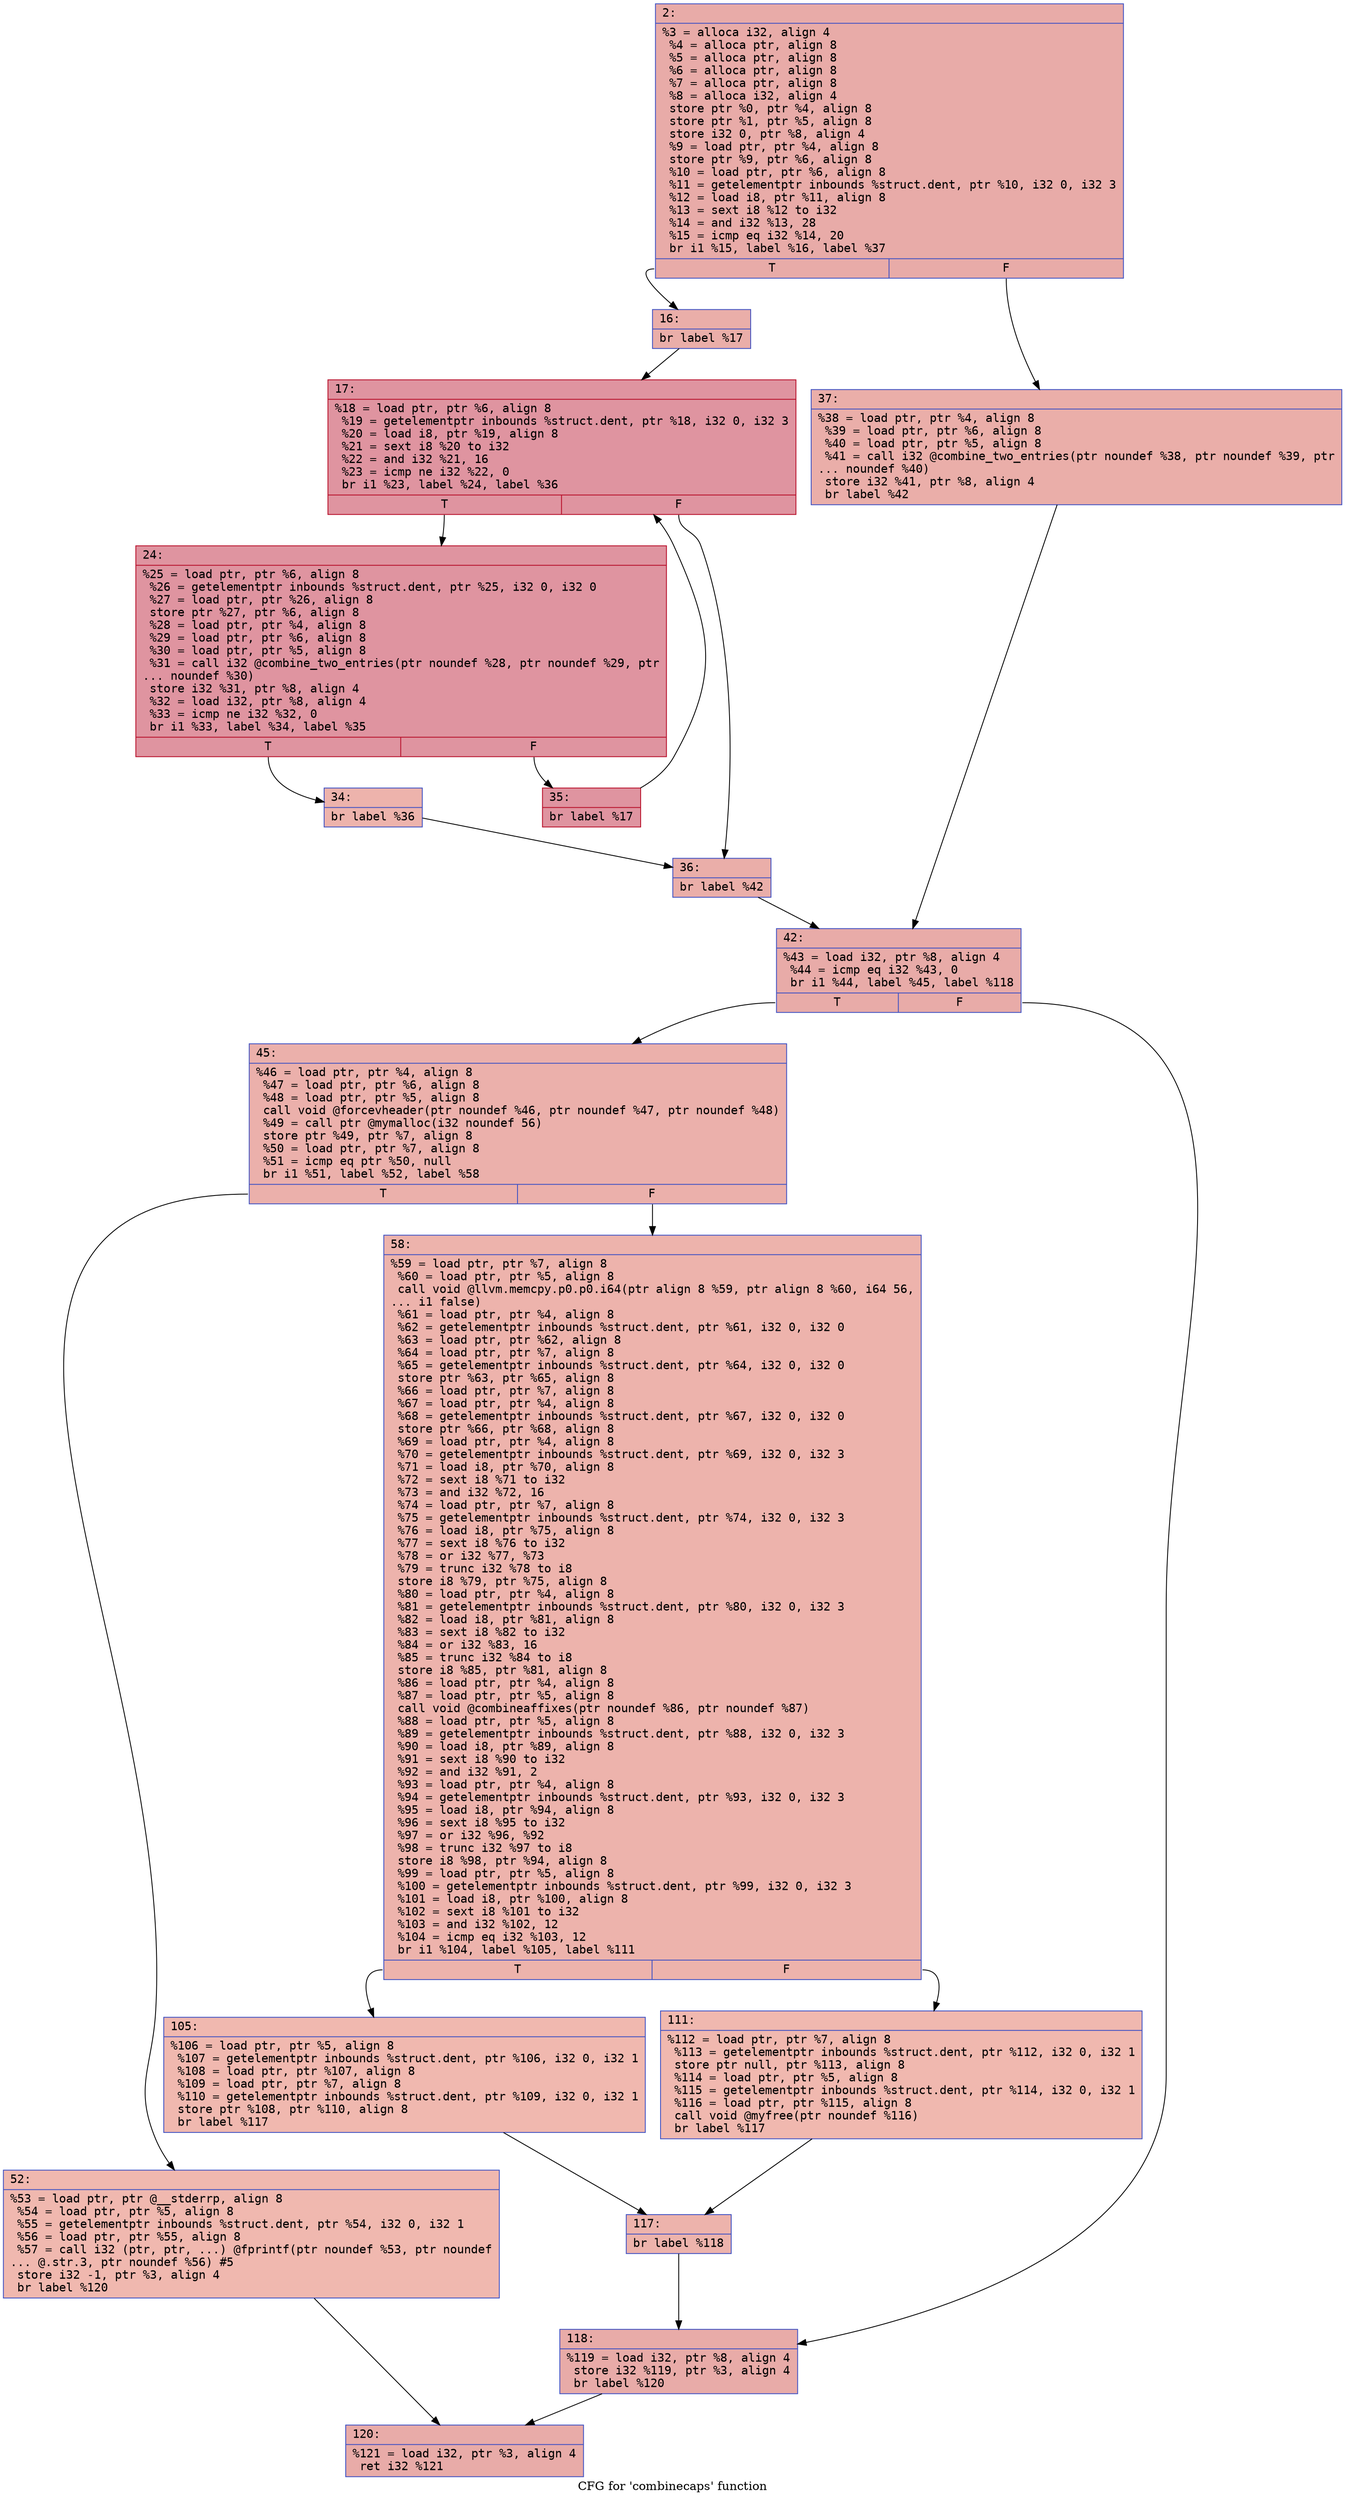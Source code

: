 digraph "CFG for 'combinecaps' function" {
	label="CFG for 'combinecaps' function";

	Node0x6000000d0550 [shape=record,color="#3d50c3ff", style=filled, fillcolor="#cc403a70" fontname="Courier",label="{2:\l|  %3 = alloca i32, align 4\l  %4 = alloca ptr, align 8\l  %5 = alloca ptr, align 8\l  %6 = alloca ptr, align 8\l  %7 = alloca ptr, align 8\l  %8 = alloca i32, align 4\l  store ptr %0, ptr %4, align 8\l  store ptr %1, ptr %5, align 8\l  store i32 0, ptr %8, align 4\l  %9 = load ptr, ptr %4, align 8\l  store ptr %9, ptr %6, align 8\l  %10 = load ptr, ptr %6, align 8\l  %11 = getelementptr inbounds %struct.dent, ptr %10, i32 0, i32 3\l  %12 = load i8, ptr %11, align 8\l  %13 = sext i8 %12 to i32\l  %14 = and i32 %13, 28\l  %15 = icmp eq i32 %14, 20\l  br i1 %15, label %16, label %37\l|{<s0>T|<s1>F}}"];
	Node0x6000000d0550:s0 -> Node0x6000000d0870[tooltip="2 -> 16\nProbability 50.00%" ];
	Node0x6000000d0550:s1 -> Node0x6000000d0a50[tooltip="2 -> 37\nProbability 50.00%" ];
	Node0x6000000d0870 [shape=record,color="#3d50c3ff", style=filled, fillcolor="#d0473d70" fontname="Courier",label="{16:\l|  br label %17\l}"];
	Node0x6000000d0870 -> Node0x6000000d08c0[tooltip="16 -> 17\nProbability 100.00%" ];
	Node0x6000000d08c0 [shape=record,color="#b70d28ff", style=filled, fillcolor="#b70d2870" fontname="Courier",label="{17:\l|  %18 = load ptr, ptr %6, align 8\l  %19 = getelementptr inbounds %struct.dent, ptr %18, i32 0, i32 3\l  %20 = load i8, ptr %19, align 8\l  %21 = sext i8 %20 to i32\l  %22 = and i32 %21, 16\l  %23 = icmp ne i32 %22, 0\l  br i1 %23, label %24, label %36\l|{<s0>T|<s1>F}}"];
	Node0x6000000d08c0:s0 -> Node0x6000000d0910[tooltip="17 -> 24\nProbability 96.88%" ];
	Node0x6000000d08c0:s1 -> Node0x6000000d0a00[tooltip="17 -> 36\nProbability 3.12%" ];
	Node0x6000000d0910 [shape=record,color="#b70d28ff", style=filled, fillcolor="#b70d2870" fontname="Courier",label="{24:\l|  %25 = load ptr, ptr %6, align 8\l  %26 = getelementptr inbounds %struct.dent, ptr %25, i32 0, i32 0\l  %27 = load ptr, ptr %26, align 8\l  store ptr %27, ptr %6, align 8\l  %28 = load ptr, ptr %4, align 8\l  %29 = load ptr, ptr %6, align 8\l  %30 = load ptr, ptr %5, align 8\l  %31 = call i32 @combine_two_entries(ptr noundef %28, ptr noundef %29, ptr\l... noundef %30)\l  store i32 %31, ptr %8, align 4\l  %32 = load i32, ptr %8, align 4\l  %33 = icmp ne i32 %32, 0\l  br i1 %33, label %34, label %35\l|{<s0>T|<s1>F}}"];
	Node0x6000000d0910:s0 -> Node0x6000000d0960[tooltip="24 -> 34\nProbability 3.12%" ];
	Node0x6000000d0910:s1 -> Node0x6000000d09b0[tooltip="24 -> 35\nProbability 96.88%" ];
	Node0x6000000d0960 [shape=record,color="#3d50c3ff", style=filled, fillcolor="#d6524470" fontname="Courier",label="{34:\l|  br label %36\l}"];
	Node0x6000000d0960 -> Node0x6000000d0a00[tooltip="34 -> 36\nProbability 100.00%" ];
	Node0x6000000d09b0 [shape=record,color="#b70d28ff", style=filled, fillcolor="#b70d2870" fontname="Courier",label="{35:\l|  br label %17\l}"];
	Node0x6000000d09b0 -> Node0x6000000d08c0[tooltip="35 -> 17\nProbability 100.00%" ];
	Node0x6000000d0a00 [shape=record,color="#3d50c3ff", style=filled, fillcolor="#d0473d70" fontname="Courier",label="{36:\l|  br label %42\l}"];
	Node0x6000000d0a00 -> Node0x6000000d0aa0[tooltip="36 -> 42\nProbability 100.00%" ];
	Node0x6000000d0a50 [shape=record,color="#3d50c3ff", style=filled, fillcolor="#d0473d70" fontname="Courier",label="{37:\l|  %38 = load ptr, ptr %4, align 8\l  %39 = load ptr, ptr %6, align 8\l  %40 = load ptr, ptr %5, align 8\l  %41 = call i32 @combine_two_entries(ptr noundef %38, ptr noundef %39, ptr\l... noundef %40)\l  store i32 %41, ptr %8, align 4\l  br label %42\l}"];
	Node0x6000000d0a50 -> Node0x6000000d0aa0[tooltip="37 -> 42\nProbability 100.00%" ];
	Node0x6000000d0aa0 [shape=record,color="#3d50c3ff", style=filled, fillcolor="#cc403a70" fontname="Courier",label="{42:\l|  %43 = load i32, ptr %8, align 4\l  %44 = icmp eq i32 %43, 0\l  br i1 %44, label %45, label %118\l|{<s0>T|<s1>F}}"];
	Node0x6000000d0aa0:s0 -> Node0x6000000d0af0[tooltip="42 -> 45\nProbability 37.50%" ];
	Node0x6000000d0aa0:s1 -> Node0x6000000d0cd0[tooltip="42 -> 118\nProbability 62.50%" ];
	Node0x6000000d0af0 [shape=record,color="#3d50c3ff", style=filled, fillcolor="#d24b4070" fontname="Courier",label="{45:\l|  %46 = load ptr, ptr %4, align 8\l  %47 = load ptr, ptr %6, align 8\l  %48 = load ptr, ptr %5, align 8\l  call void @forcevheader(ptr noundef %46, ptr noundef %47, ptr noundef %48)\l  %49 = call ptr @mymalloc(i32 noundef 56)\l  store ptr %49, ptr %7, align 8\l  %50 = load ptr, ptr %7, align 8\l  %51 = icmp eq ptr %50, null\l  br i1 %51, label %52, label %58\l|{<s0>T|<s1>F}}"];
	Node0x6000000d0af0:s0 -> Node0x6000000d0b40[tooltip="45 -> 52\nProbability 37.50%" ];
	Node0x6000000d0af0:s1 -> Node0x6000000d0b90[tooltip="45 -> 58\nProbability 62.50%" ];
	Node0x6000000d0b40 [shape=record,color="#3d50c3ff", style=filled, fillcolor="#dc5d4a70" fontname="Courier",label="{52:\l|  %53 = load ptr, ptr @__stderrp, align 8\l  %54 = load ptr, ptr %5, align 8\l  %55 = getelementptr inbounds %struct.dent, ptr %54, i32 0, i32 1\l  %56 = load ptr, ptr %55, align 8\l  %57 = call i32 (ptr, ptr, ...) @fprintf(ptr noundef %53, ptr noundef\l... @.str.3, ptr noundef %56) #5\l  store i32 -1, ptr %3, align 4\l  br label %120\l}"];
	Node0x6000000d0b40 -> Node0x6000000d0d20[tooltip="52 -> 120\nProbability 100.00%" ];
	Node0x6000000d0b90 [shape=record,color="#3d50c3ff", style=filled, fillcolor="#d6524470" fontname="Courier",label="{58:\l|  %59 = load ptr, ptr %7, align 8\l  %60 = load ptr, ptr %5, align 8\l  call void @llvm.memcpy.p0.p0.i64(ptr align 8 %59, ptr align 8 %60, i64 56,\l... i1 false)\l  %61 = load ptr, ptr %4, align 8\l  %62 = getelementptr inbounds %struct.dent, ptr %61, i32 0, i32 0\l  %63 = load ptr, ptr %62, align 8\l  %64 = load ptr, ptr %7, align 8\l  %65 = getelementptr inbounds %struct.dent, ptr %64, i32 0, i32 0\l  store ptr %63, ptr %65, align 8\l  %66 = load ptr, ptr %7, align 8\l  %67 = load ptr, ptr %4, align 8\l  %68 = getelementptr inbounds %struct.dent, ptr %67, i32 0, i32 0\l  store ptr %66, ptr %68, align 8\l  %69 = load ptr, ptr %4, align 8\l  %70 = getelementptr inbounds %struct.dent, ptr %69, i32 0, i32 3\l  %71 = load i8, ptr %70, align 8\l  %72 = sext i8 %71 to i32\l  %73 = and i32 %72, 16\l  %74 = load ptr, ptr %7, align 8\l  %75 = getelementptr inbounds %struct.dent, ptr %74, i32 0, i32 3\l  %76 = load i8, ptr %75, align 8\l  %77 = sext i8 %76 to i32\l  %78 = or i32 %77, %73\l  %79 = trunc i32 %78 to i8\l  store i8 %79, ptr %75, align 8\l  %80 = load ptr, ptr %4, align 8\l  %81 = getelementptr inbounds %struct.dent, ptr %80, i32 0, i32 3\l  %82 = load i8, ptr %81, align 8\l  %83 = sext i8 %82 to i32\l  %84 = or i32 %83, 16\l  %85 = trunc i32 %84 to i8\l  store i8 %85, ptr %81, align 8\l  %86 = load ptr, ptr %4, align 8\l  %87 = load ptr, ptr %5, align 8\l  call void @combineaffixes(ptr noundef %86, ptr noundef %87)\l  %88 = load ptr, ptr %5, align 8\l  %89 = getelementptr inbounds %struct.dent, ptr %88, i32 0, i32 3\l  %90 = load i8, ptr %89, align 8\l  %91 = sext i8 %90 to i32\l  %92 = and i32 %91, 2\l  %93 = load ptr, ptr %4, align 8\l  %94 = getelementptr inbounds %struct.dent, ptr %93, i32 0, i32 3\l  %95 = load i8, ptr %94, align 8\l  %96 = sext i8 %95 to i32\l  %97 = or i32 %96, %92\l  %98 = trunc i32 %97 to i8\l  store i8 %98, ptr %94, align 8\l  %99 = load ptr, ptr %5, align 8\l  %100 = getelementptr inbounds %struct.dent, ptr %99, i32 0, i32 3\l  %101 = load i8, ptr %100, align 8\l  %102 = sext i8 %101 to i32\l  %103 = and i32 %102, 12\l  %104 = icmp eq i32 %103, 12\l  br i1 %104, label %105, label %111\l|{<s0>T|<s1>F}}"];
	Node0x6000000d0b90:s0 -> Node0x6000000d0be0[tooltip="58 -> 105\nProbability 50.00%" ];
	Node0x6000000d0b90:s1 -> Node0x6000000d0c30[tooltip="58 -> 111\nProbability 50.00%" ];
	Node0x6000000d0be0 [shape=record,color="#3d50c3ff", style=filled, fillcolor="#dc5d4a70" fontname="Courier",label="{105:\l|  %106 = load ptr, ptr %5, align 8\l  %107 = getelementptr inbounds %struct.dent, ptr %106, i32 0, i32 1\l  %108 = load ptr, ptr %107, align 8\l  %109 = load ptr, ptr %7, align 8\l  %110 = getelementptr inbounds %struct.dent, ptr %109, i32 0, i32 1\l  store ptr %108, ptr %110, align 8\l  br label %117\l}"];
	Node0x6000000d0be0 -> Node0x6000000d0c80[tooltip="105 -> 117\nProbability 100.00%" ];
	Node0x6000000d0c30 [shape=record,color="#3d50c3ff", style=filled, fillcolor="#dc5d4a70" fontname="Courier",label="{111:\l|  %112 = load ptr, ptr %7, align 8\l  %113 = getelementptr inbounds %struct.dent, ptr %112, i32 0, i32 1\l  store ptr null, ptr %113, align 8\l  %114 = load ptr, ptr %5, align 8\l  %115 = getelementptr inbounds %struct.dent, ptr %114, i32 0, i32 1\l  %116 = load ptr, ptr %115, align 8\l  call void @myfree(ptr noundef %116)\l  br label %117\l}"];
	Node0x6000000d0c30 -> Node0x6000000d0c80[tooltip="111 -> 117\nProbability 100.00%" ];
	Node0x6000000d0c80 [shape=record,color="#3d50c3ff", style=filled, fillcolor="#d6524470" fontname="Courier",label="{117:\l|  br label %118\l}"];
	Node0x6000000d0c80 -> Node0x6000000d0cd0[tooltip="117 -> 118\nProbability 100.00%" ];
	Node0x6000000d0cd0 [shape=record,color="#3d50c3ff", style=filled, fillcolor="#cc403a70" fontname="Courier",label="{118:\l|  %119 = load i32, ptr %8, align 4\l  store i32 %119, ptr %3, align 4\l  br label %120\l}"];
	Node0x6000000d0cd0 -> Node0x6000000d0d20[tooltip="118 -> 120\nProbability 100.00%" ];
	Node0x6000000d0d20 [shape=record,color="#3d50c3ff", style=filled, fillcolor="#cc403a70" fontname="Courier",label="{120:\l|  %121 = load i32, ptr %3, align 4\l  ret i32 %121\l}"];
}
